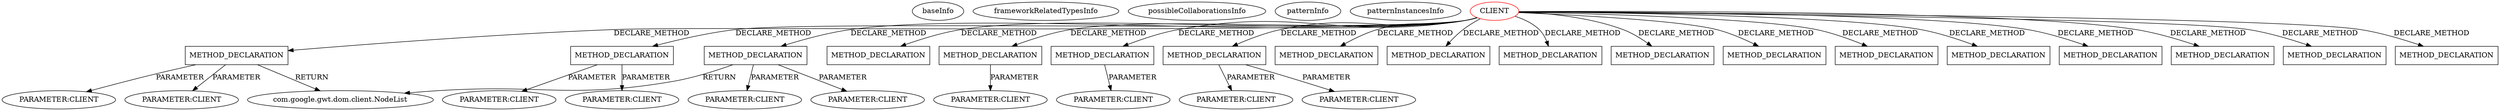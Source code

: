 digraph {
baseInfo[graphId=2099,category="pattern",isAnonymous=false,possibleRelation=false]
frameworkRelatedTypesInfo[]
possibleCollaborationsInfo[]
patternInfo[frequency=2.0,patternRootClient=0]
patternInstancesInfo[0="mguiral-GwtSvgLib~/mguiral-GwtSvgLib/GwtSvgLib-master/src/gwt/html5/svg/client/user/ui/SVGWidget.java~SVGWidget~3992",1="mguiral-GwtSvgLib~/mguiral-GwtSvgLib/GwtSvgLib-master/src/gwt/html5/svg/client/dom/SVGSVGElement.java~SVGSVGElement~3837"]
50[label="com.google.gwt.dom.client.NodeList",vertexType="FRAMEWORK_CLASS_TYPE",isFrameworkType=false]
56[label="METHOD_DECLARATION",vertexType="CLIENT_METHOD_DECLARATION",isFrameworkType=false,shape=box]
0[label="CLIENT",vertexType="ROOT_CLIENT_CLASS_DECLARATION",isFrameworkType=false,color=red]
58[label="PARAMETER:CLIENT",vertexType="PARAMETER_DECLARATION",isFrameworkType=false]
60[label="PARAMETER:CLIENT",vertexType="PARAMETER_DECLARATION",isFrameworkType=false]
62[label="METHOD_DECLARATION",vertexType="CLIENT_METHOD_DECLARATION",isFrameworkType=false,shape=box]
63[label="PARAMETER:CLIENT",vertexType="PARAMETER_DECLARATION",isFrameworkType=false]
49[label="METHOD_DECLARATION",vertexType="CLIENT_METHOD_DECLARATION",isFrameworkType=false,shape=box]
65[label="PARAMETER:CLIENT",vertexType="PARAMETER_DECLARATION",isFrameworkType=false]
51[label="PARAMETER:CLIENT",vertexType="PARAMETER_DECLARATION",isFrameworkType=false]
76[label="METHOD_DECLARATION",vertexType="CLIENT_METHOD_DECLARATION",isFrameworkType=false,shape=box]
53[label="PARAMETER:CLIENT",vertexType="PARAMETER_DECLARATION",isFrameworkType=false]
118[label="METHOD_DECLARATION",vertexType="CLIENT_METHOD_DECLARATION",isFrameworkType=false,shape=box]
120[label="PARAMETER:CLIENT",vertexType="PARAMETER_DECLARATION",isFrameworkType=false]
92[label="METHOD_DECLARATION",vertexType="CLIENT_METHOD_DECLARATION",isFrameworkType=false,shape=box]
94[label="PARAMETER:CLIENT",vertexType="PARAMETER_DECLARATION",isFrameworkType=false]
67[label="METHOD_DECLARATION",vertexType="CLIENT_METHOD_DECLARATION",isFrameworkType=false,shape=box]
70[label="PARAMETER:CLIENT",vertexType="PARAMETER_DECLARATION",isFrameworkType=false]
68[label="PARAMETER:CLIENT",vertexType="PARAMETER_DECLARATION",isFrameworkType=false]
87[label="METHOD_DECLARATION",vertexType="CLIENT_METHOD_DECLARATION",isFrameworkType=false,shape=box]
108[label="METHOD_DECLARATION",vertexType="CLIENT_METHOD_DECLARATION",isFrameworkType=false,shape=box]
17[label="METHOD_DECLARATION",vertexType="CLIENT_METHOD_DECLARATION",isFrameworkType=false,shape=box]
110[label="METHOD_DECLARATION",vertexType="CLIENT_METHOD_DECLARATION",isFrameworkType=false,shape=box]
102[label="METHOD_DECLARATION",vertexType="CLIENT_METHOD_DECLARATION",isFrameworkType=false,shape=box]
98[label="METHOD_DECLARATION",vertexType="CLIENT_METHOD_DECLARATION",isFrameworkType=false,shape=box]
89[label="METHOD_DECLARATION",vertexType="CLIENT_METHOD_DECLARATION",isFrameworkType=false,shape=box]
79[label="METHOD_DECLARATION",vertexType="CLIENT_METHOD_DECLARATION",isFrameworkType=false,shape=box]
116[label="METHOD_DECLARATION",vertexType="CLIENT_METHOD_DECLARATION",isFrameworkType=false,shape=box]
112[label="METHOD_DECLARATION",vertexType="CLIENT_METHOD_DECLARATION",isFrameworkType=false,shape=box]
73[label="METHOD_DECLARATION",vertexType="CLIENT_METHOD_DECLARATION",isFrameworkType=false,shape=box]
0->110[label="DECLARE_METHOD"]
92->94[label="PARAMETER"]
0->102[label="DECLARE_METHOD"]
0->98[label="DECLARE_METHOD"]
67->70[label="PARAMETER"]
0->73[label="DECLARE_METHOD"]
0->67[label="DECLARE_METHOD"]
0->112[label="DECLARE_METHOD"]
0->87[label="DECLARE_METHOD"]
56->60[label="PARAMETER"]
49->53[label="PARAMETER"]
0->92[label="DECLARE_METHOD"]
0->108[label="DECLARE_METHOD"]
67->68[label="PARAMETER"]
0->17[label="DECLARE_METHOD"]
0->89[label="DECLARE_METHOD"]
62->63[label="PARAMETER"]
56->50[label="RETURN"]
118->120[label="PARAMETER"]
0->118[label="DECLARE_METHOD"]
0->116[label="DECLARE_METHOD"]
49->50[label="RETURN"]
56->58[label="PARAMETER"]
0->49[label="DECLARE_METHOD"]
0->76[label="DECLARE_METHOD"]
62->65[label="PARAMETER"]
0->79[label="DECLARE_METHOD"]
0->56[label="DECLARE_METHOD"]
0->62[label="DECLARE_METHOD"]
49->51[label="PARAMETER"]
}
